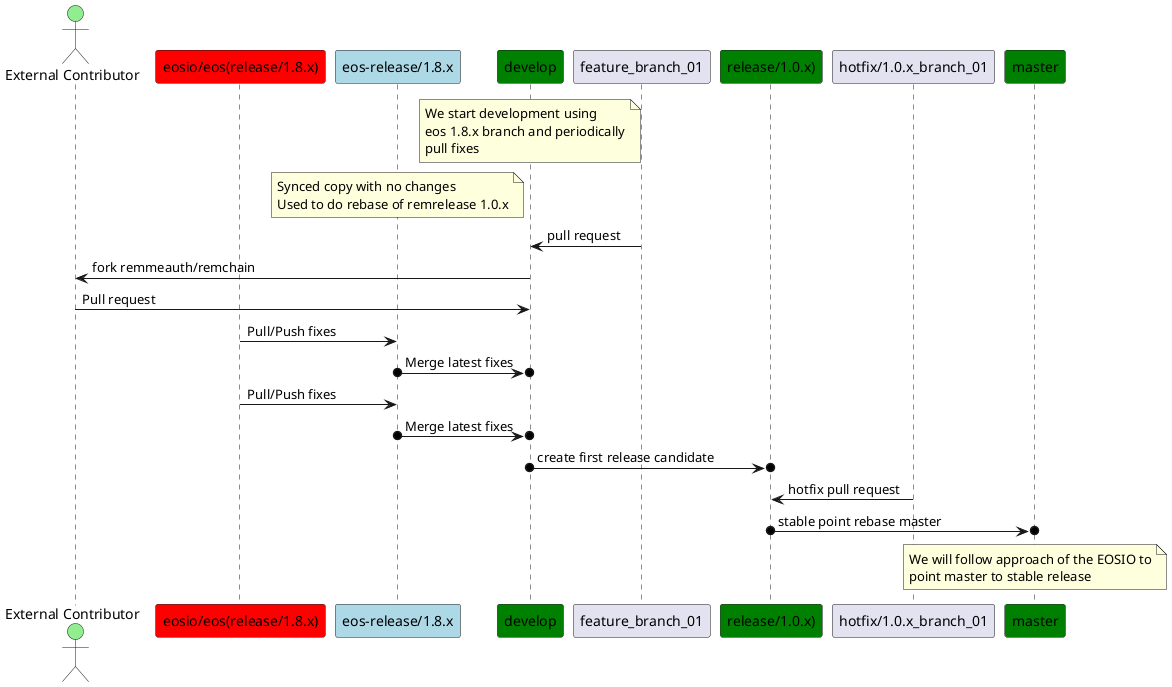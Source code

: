 @startuml
' This used in README.md
' see https://stackoverflow.com/questions/32203610/how-to-integrate-uml-diagrams-into-gitlab-or-github
' how to insert this picture into README.md
actor "External Contributor" as EC #lightgreen
participant "eosio/eos(release/1.8.x)" as EOS18 #red
participant "eos-release/1.8.x" as REOS18 #lightblue
participant "develop" as DEVELOP #green
participant "feature_branch_01" as DEVFEATURE
participant "release/1.0.x)" as RR10 #green
participant "hotfix/1.0.x_branch_01" as RF10
participant "master" as master #green
note over DEVELOP
    We start development using
    eos 1.8.x branch and periodically
    pull fixes
end note
note over REOS18
    Synced copy with no changes
    Used to do rebase of remrelease 1.0.x
end note

DEVFEATURE -> DEVELOP: pull request

DEVELOP -> EC : fork remmeauth/remchain
DEVELOP <- EC : Pull request
REOS18 <- EOS18 : Pull/Push fixes
REOS18 o->o DEVELOP : Merge latest fixes

REOS18 <- EOS18 : Pull/Push fixes
REOS18 o->o DEVELOP : Merge latest fixes

DEVELOP o->o RR10 : create first release candidate

RF10 -> RR10 : hotfix pull request

RR10 o->o master : stable point rebase master

note over master
    We will follow approach of the EOSIO to
    point master to stable release
end note

@enduml